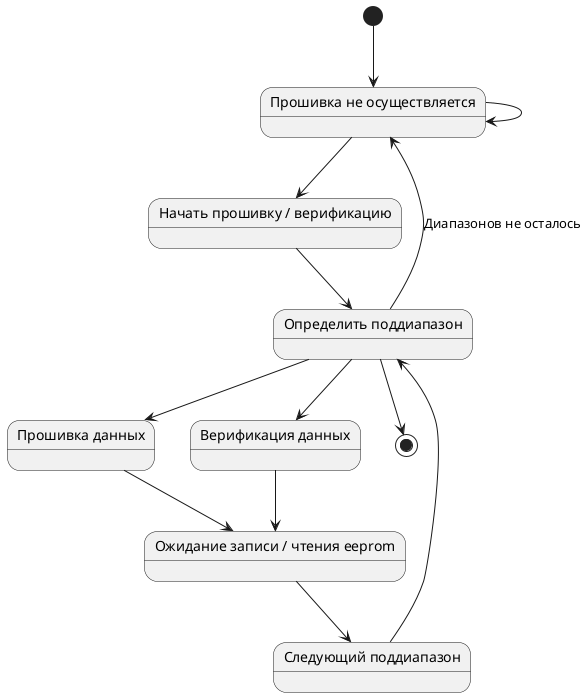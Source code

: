 @startuml

state "Прошивка не осуществляется" as rest
state "Начать прошивку / верификацию" as start_flash
state "Определить поддиапазон" as get_sub_diapason

state "Прошивка данных" as flash_data
state "Верификация данных" as verify_data

state "Ожидание записи / чтения eeprom" as wait_eeprom
state "Следующий поддиапазон" as next_sub_diapason


[*] --> rest
rest --> rest
rest --> start_flash
start_flash --> get_sub_diapason
get_sub_diapason --> rest: Диапазонов не осталось
get_sub_diapason --> flash_data
get_sub_diapason --> verify_data
verify_data --> wait_eeprom
flash_data --> wait_eeprom

wait_eeprom --> next_sub_diapason
next_sub_diapason --> get_sub_diapason
get_sub_diapason --> [*]

@enduml
